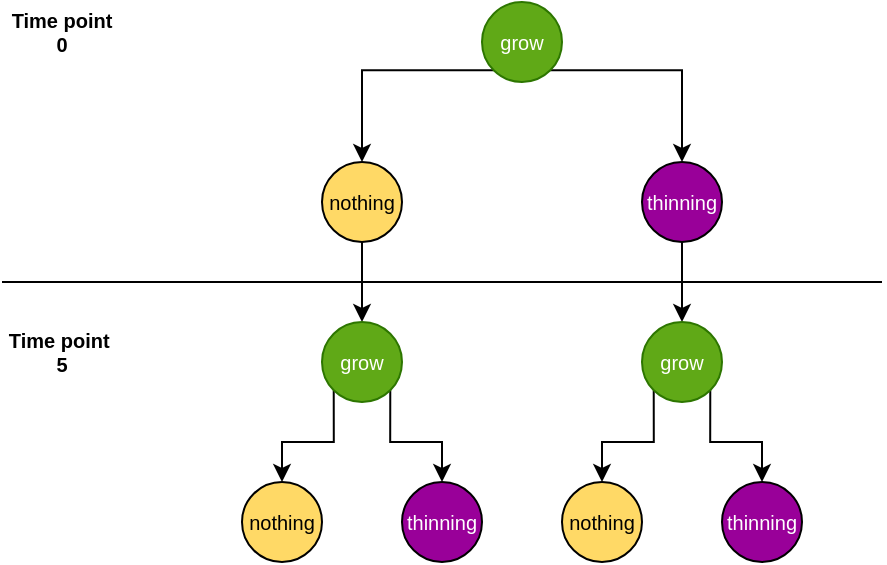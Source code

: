 <mxfile version="19.0.3" type="device"><diagram id="RJwxZFsEJczWpkHieSgf" name="Page-1"><mxGraphModel dx="1246" dy="624" grid="1" gridSize="10" guides="1" tooltips="1" connect="1" arrows="1" fold="1" page="1" pageScale="1" pageWidth="850" pageHeight="1100" math="0" shadow="0"><root><mxCell id="0"/><mxCell id="1" parent="0"/><mxCell id="HszqTKQb1LKu5qHj1FpW-31" style="edgeStyle=orthogonalEdgeStyle;rounded=0;orthogonalLoop=1;jettySize=auto;html=1;exitX=0;exitY=1;exitDx=0;exitDy=0;fontSize=10;" parent="1" source="HszqTKQb1LKu5qHj1FpW-1" target="HszqTKQb1LKu5qHj1FpW-9" edge="1"><mxGeometry relative="1" as="geometry"/></mxCell><mxCell id="HszqTKQb1LKu5qHj1FpW-32" style="edgeStyle=orthogonalEdgeStyle;rounded=0;orthogonalLoop=1;jettySize=auto;html=1;exitX=1;exitY=1;exitDx=0;exitDy=0;fontSize=10;" parent="1" source="HszqTKQb1LKu5qHj1FpW-1" target="HszqTKQb1LKu5qHj1FpW-8" edge="1"><mxGeometry relative="1" as="geometry"/></mxCell><mxCell id="HszqTKQb1LKu5qHj1FpW-1" value="grow" style="ellipse;whiteSpace=wrap;html=1;aspect=fixed;fontSize=10;fillColor=#60a917;fontColor=#ffffff;strokeColor=#2D7600;" parent="1" vertex="1"><mxGeometry x="360" y="200" width="40" height="40" as="geometry"/></mxCell><mxCell id="HszqTKQb1LKu5qHj1FpW-21" style="edgeStyle=orthogonalEdgeStyle;rounded=0;orthogonalLoop=1;jettySize=auto;html=1;exitX=0.5;exitY=1;exitDx=0;exitDy=0;fontSize=10;" parent="1" source="HszqTKQb1LKu5qHj1FpW-8" target="HszqTKQb1LKu5qHj1FpW-10" edge="1"><mxGeometry relative="1" as="geometry"/></mxCell><mxCell id="HszqTKQb1LKu5qHj1FpW-8" value="&lt;font color=&quot;#ffffff&quot;&gt;thinning&lt;/font&gt;" style="ellipse;whiteSpace=wrap;html=1;aspect=fixed;fontSize=10;fillColor=#990099;" parent="1" vertex="1"><mxGeometry x="440" y="280" width="40" height="40" as="geometry"/></mxCell><mxCell id="HszqTKQb1LKu5qHj1FpW-22" style="edgeStyle=orthogonalEdgeStyle;rounded=0;orthogonalLoop=1;jettySize=auto;html=1;exitX=0.5;exitY=1;exitDx=0;exitDy=0;fontSize=10;" parent="1" source="HszqTKQb1LKu5qHj1FpW-9" target="HszqTKQb1LKu5qHj1FpW-12" edge="1"><mxGeometry relative="1" as="geometry"/></mxCell><mxCell id="HszqTKQb1LKu5qHj1FpW-9" value="&lt;font color=&quot;#000000&quot;&gt;nothing&lt;/font&gt;" style="ellipse;whiteSpace=wrap;html=1;aspect=fixed;fontSize=10;fillColor=#FFD966;" parent="1" vertex="1"><mxGeometry x="280" y="280" width="40" height="40" as="geometry"/></mxCell><mxCell id="HszqTKQb1LKu5qHj1FpW-19" style="edgeStyle=orthogonalEdgeStyle;rounded=0;orthogonalLoop=1;jettySize=auto;html=1;exitX=0;exitY=1;exitDx=0;exitDy=0;fontSize=10;" parent="1" source="HszqTKQb1LKu5qHj1FpW-10" target="HszqTKQb1LKu5qHj1FpW-14" edge="1"><mxGeometry relative="1" as="geometry"/></mxCell><mxCell id="HszqTKQb1LKu5qHj1FpW-20" style="edgeStyle=orthogonalEdgeStyle;rounded=0;orthogonalLoop=1;jettySize=auto;html=1;exitX=1;exitY=1;exitDx=0;exitDy=0;fontSize=10;" parent="1" source="HszqTKQb1LKu5qHj1FpW-10" target="HszqTKQb1LKu5qHj1FpW-13" edge="1"><mxGeometry relative="1" as="geometry"/></mxCell><mxCell id="HszqTKQb1LKu5qHj1FpW-10" value="grow" style="ellipse;whiteSpace=wrap;html=1;aspect=fixed;fontSize=10;fillColor=#60a917;fontColor=#ffffff;strokeColor=#2D7600;" parent="1" vertex="1"><mxGeometry x="440" y="360" width="40" height="40" as="geometry"/></mxCell><mxCell id="HszqTKQb1LKu5qHj1FpW-17" style="edgeStyle=orthogonalEdgeStyle;rounded=0;orthogonalLoop=1;jettySize=auto;html=1;exitX=0;exitY=1;exitDx=0;exitDy=0;fontSize=10;" parent="1" source="HszqTKQb1LKu5qHj1FpW-12" target="HszqTKQb1LKu5qHj1FpW-16" edge="1"><mxGeometry relative="1" as="geometry"/></mxCell><mxCell id="HszqTKQb1LKu5qHj1FpW-18" style="edgeStyle=orthogonalEdgeStyle;rounded=0;orthogonalLoop=1;jettySize=auto;html=1;exitX=1;exitY=1;exitDx=0;exitDy=0;fontSize=10;" parent="1" source="HszqTKQb1LKu5qHj1FpW-12" target="HszqTKQb1LKu5qHj1FpW-15" edge="1"><mxGeometry relative="1" as="geometry"/></mxCell><mxCell id="HszqTKQb1LKu5qHj1FpW-12" value="grow" style="ellipse;whiteSpace=wrap;html=1;aspect=fixed;fontSize=10;fillColor=#60a917;fontColor=#ffffff;strokeColor=#2D7600;" parent="1" vertex="1"><mxGeometry x="280" y="360" width="40" height="40" as="geometry"/></mxCell><mxCell id="HszqTKQb1LKu5qHj1FpW-13" value="&lt;font color=&quot;#ffffff&quot;&gt;thinning&lt;/font&gt;" style="ellipse;whiteSpace=wrap;html=1;aspect=fixed;fontSize=10;fillColor=#990099;" parent="1" vertex="1"><mxGeometry x="480" y="440" width="40" height="40" as="geometry"/></mxCell><mxCell id="HszqTKQb1LKu5qHj1FpW-14" value="&lt;font color=&quot;#000000&quot;&gt;nothing&lt;/font&gt;" style="ellipse;whiteSpace=wrap;html=1;aspect=fixed;fontSize=10;fillColor=#FFD966;" parent="1" vertex="1"><mxGeometry x="400" y="440" width="40" height="40" as="geometry"/></mxCell><mxCell id="HszqTKQb1LKu5qHj1FpW-15" value="&lt;font color=&quot;#ffffff&quot;&gt;thinning&lt;/font&gt;" style="ellipse;whiteSpace=wrap;html=1;aspect=fixed;fontSize=10;fillColor=#990099;" parent="1" vertex="1"><mxGeometry x="320" y="440" width="40" height="40" as="geometry"/></mxCell><mxCell id="HszqTKQb1LKu5qHj1FpW-16" value="&lt;font color=&quot;#000000&quot;&gt;nothing&lt;/font&gt;" style="ellipse;whiteSpace=wrap;html=1;aspect=fixed;fontSize=10;fillColor=#FFD966;" parent="1" vertex="1"><mxGeometry x="240" y="440" width="40" height="40" as="geometry"/></mxCell><mxCell id="HszqTKQb1LKu5qHj1FpW-36" value="" style="endArrow=none;html=1;rounded=0;fontSize=10;" parent="1" edge="1"><mxGeometry width="50" height="50" relative="1" as="geometry"><mxPoint x="120" y="340" as="sourcePoint"/><mxPoint x="560" y="340" as="targetPoint"/></mxGeometry></mxCell><mxCell id="HszqTKQb1LKu5qHj1FpW-39" value="Time point&lt;br&gt;0" style="text;html=1;strokeColor=none;fillColor=none;align=center;verticalAlign=middle;whiteSpace=wrap;rounded=0;fontSize=10;fontStyle=1" parent="1" vertex="1"><mxGeometry x="120" y="200" width="60" height="30" as="geometry"/></mxCell><mxCell id="HszqTKQb1LKu5qHj1FpW-40" value="Time point&amp;nbsp;&lt;br&gt;5" style="text;html=1;strokeColor=none;fillColor=none;align=center;verticalAlign=middle;whiteSpace=wrap;rounded=0;fontSize=10;fontStyle=1" parent="1" vertex="1"><mxGeometry x="120" y="360" width="60" height="30" as="geometry"/></mxCell></root></mxGraphModel></diagram></mxfile>